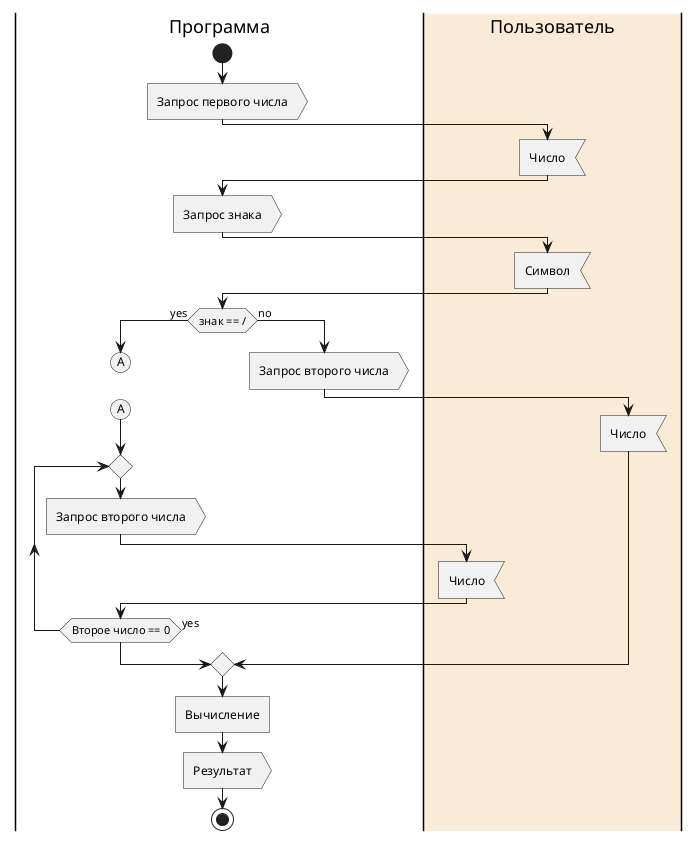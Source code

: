 @startuml
|Программа|
|#AntiqueWhite|Пользователь|
|Программа|
start

|Программа|
:Запрос первого числа>
|Пользователь|
:Число<
|Программа|
:Запрос знака>
|Пользователь|
:Символ<
|Программа|
if (знак == /) then (yes)
(A)
detach
(A)
  |Программа|
  repeat
	|Программа|
    :Запрос второго числа>
    |Пользователь|
    :Число<
  |Программа|
  repeat while (Второе число == 0) is (yes)
else (no)
  |Программа|
  :Запрос второго числа>
  |Пользователь|
  :Число<
endif
|Программа|
:Вычисление]
:Результат>

stop
@enduml
